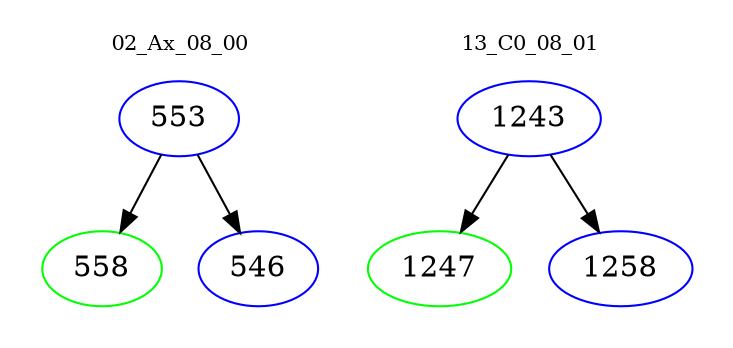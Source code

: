 digraph{
subgraph cluster_0 {
color = white
label = "02_Ax_08_00";
fontsize=10;
T0_553 [label="553", color="blue"]
T0_553 -> T0_558 [color="black"]
T0_558 [label="558", color="green"]
T0_553 -> T0_546 [color="black"]
T0_546 [label="546", color="blue"]
}
subgraph cluster_1 {
color = white
label = "13_C0_08_01";
fontsize=10;
T1_1243 [label="1243", color="blue"]
T1_1243 -> T1_1247 [color="black"]
T1_1247 [label="1247", color="green"]
T1_1243 -> T1_1258 [color="black"]
T1_1258 [label="1258", color="blue"]
}
}
